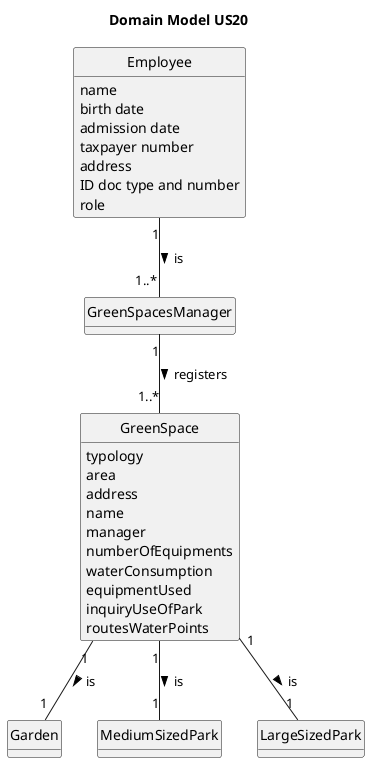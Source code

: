 @startuml
skinparam monochrome true
skinparam packageStyle rectangle
skinparam shadowing false

'left to right direction

skinparam classAttributeIconSize 0

hide circle
hide methods

title Domain Model US20


class Employee {
    name
    birth date
    contact (email/phone)
    admission date
    taxpayer number
    address
    ID doc type and number
    role
}

class GreenSpacesManager{

}

class GreenSpace {
    typology
    area
    address
    name
    manager
    numberOfEquipments
    waterConsumption
    equipmentUsed
    inquiryUseOfPark
    routesWaterPoints
}

class Garden{
}
class MediumSizedPark{
}
class LargeSizedPark{
}

Employee "1" -- "1..*" GreenSpacesManager : is >
GreenSpacesManager "1" -- "1..*" GreenSpace : registers >
GreenSpace "1" -- "1" MediumSizedPark : is >
GreenSpace "1" -- "1" Garden : is >
GreenSpace "1" -- "1" LargeSizedPark : is >


@enduml